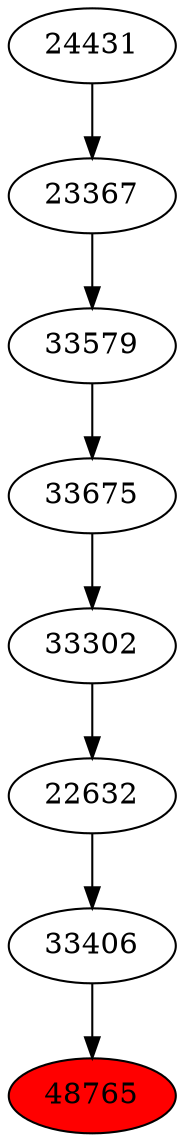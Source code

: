 strict digraph{ 
48765 [label="48765" fillcolor=red style=filled]
33406 -> 48765
33406 [label="33406"]
22632 -> 33406
22632 [label="22632"]
33302 -> 22632
33302 [label="33302"]
33675 -> 33302
33675 [label="33675"]
33579 -> 33675
33579 [label="33579"]
23367 -> 33579
23367 [label="23367"]
24431 -> 23367
24431 [label="24431"]
}